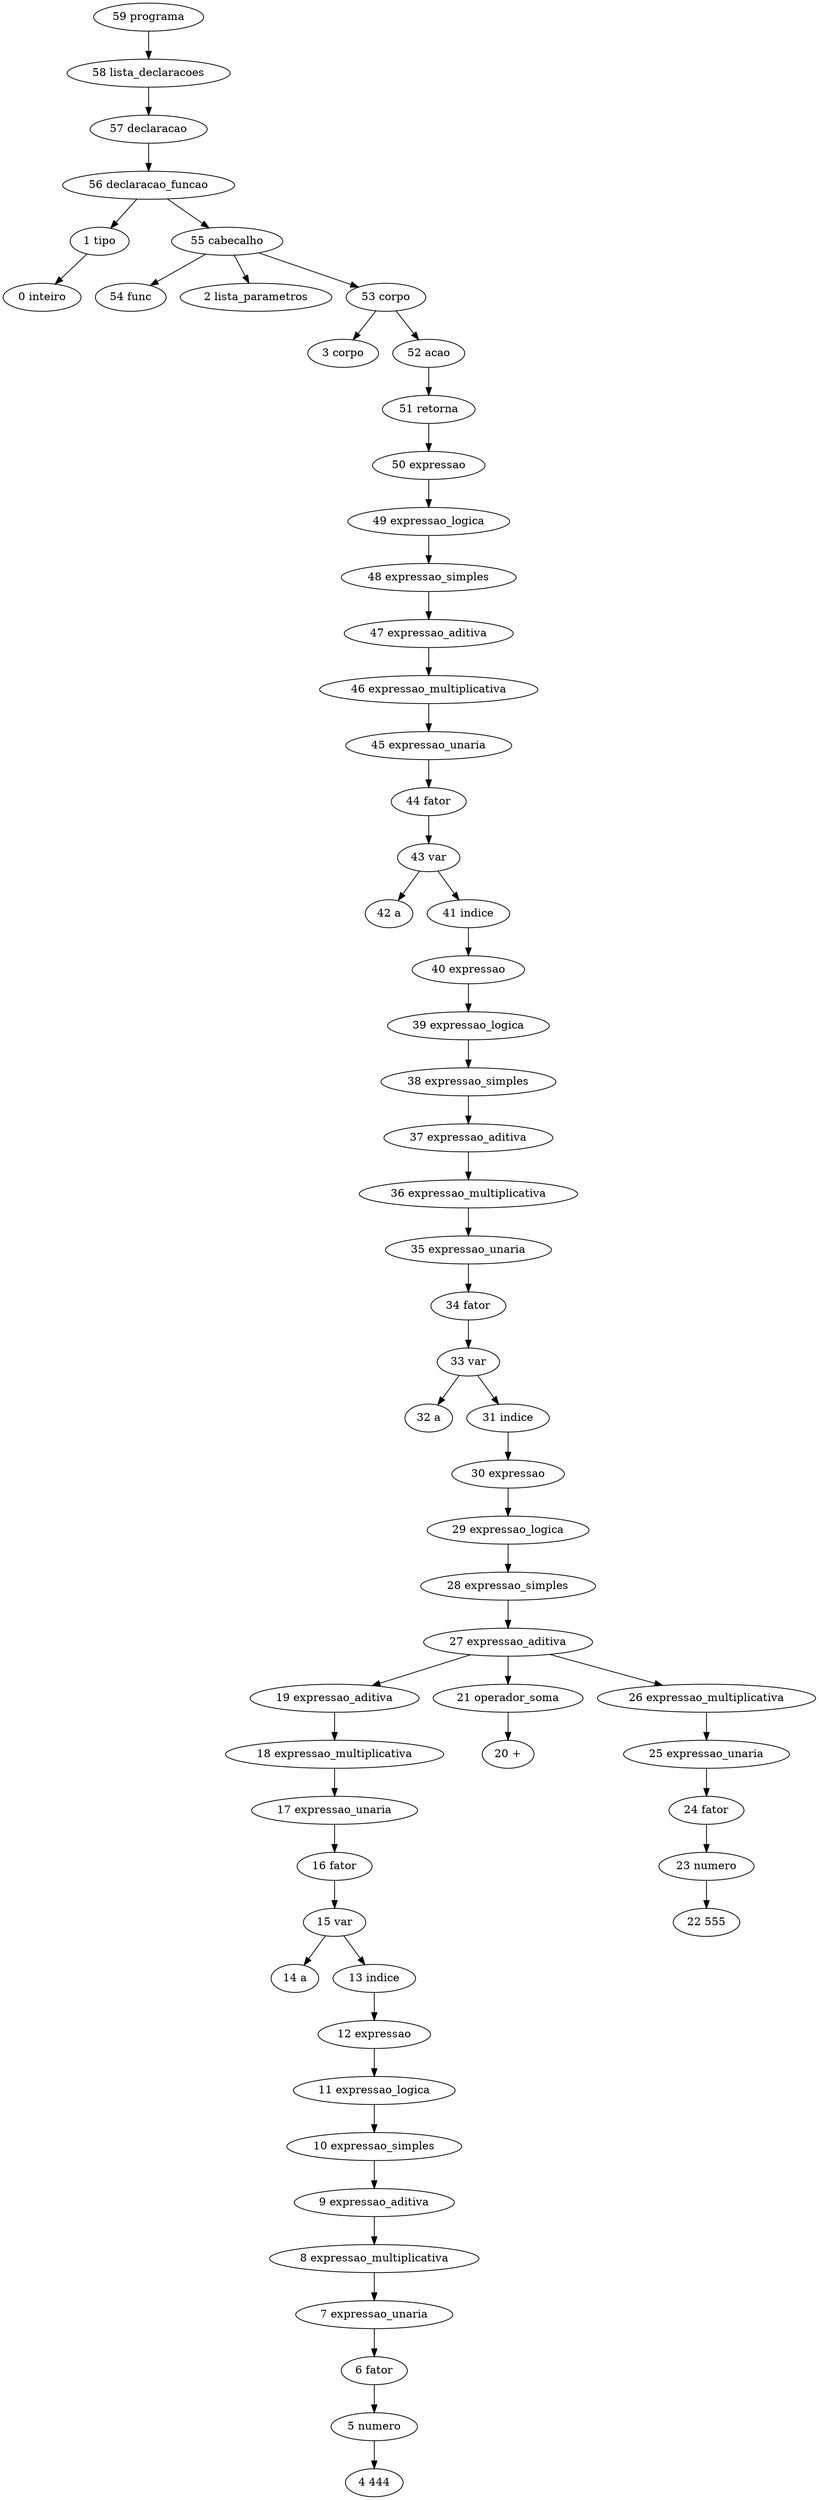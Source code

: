 // Análise sintática
digraph {
	"59 programa"
	"58 lista_declaracoes"
	"59 programa" -> "58 lista_declaracoes"
	"57 declaracao"
	"58 lista_declaracoes" -> "57 declaracao"
	"56 declaracao_funcao"
	"57 declaracao" -> "56 declaracao_funcao"
	"1 tipo"
	"56 declaracao_funcao" -> "1 tipo"
	"0 inteiro"
	"1 tipo" -> "0 inteiro"
	"55 cabecalho"
	"56 declaracao_funcao" -> "55 cabecalho"
	"54 func"
	"55 cabecalho" -> "54 func"
	"2 lista_parametros"
	"55 cabecalho" -> "2 lista_parametros"
	"53 corpo"
	"55 cabecalho" -> "53 corpo"
	"3 corpo"
	"53 corpo" -> "3 corpo"
	"52 acao"
	"53 corpo" -> "52 acao"
	"51 retorna"
	"52 acao" -> "51 retorna"
	"50 expressao"
	"51 retorna" -> "50 expressao"
	"49 expressao_logica"
	"50 expressao" -> "49 expressao_logica"
	"48 expressao_simples"
	"49 expressao_logica" -> "48 expressao_simples"
	"47 expressao_aditiva"
	"48 expressao_simples" -> "47 expressao_aditiva"
	"46 expressao_multiplicativa"
	"47 expressao_aditiva" -> "46 expressao_multiplicativa"
	"45 expressao_unaria"
	"46 expressao_multiplicativa" -> "45 expressao_unaria"
	"44 fator"
	"45 expressao_unaria" -> "44 fator"
	"43 var"
	"44 fator" -> "43 var"
	"42 a"
	"43 var" -> "42 a"
	"41 indice"
	"43 var" -> "41 indice"
	"40 expressao"
	"41 indice" -> "40 expressao"
	"39 expressao_logica"
	"40 expressao" -> "39 expressao_logica"
	"38 expressao_simples"
	"39 expressao_logica" -> "38 expressao_simples"
	"37 expressao_aditiva"
	"38 expressao_simples" -> "37 expressao_aditiva"
	"36 expressao_multiplicativa"
	"37 expressao_aditiva" -> "36 expressao_multiplicativa"
	"35 expressao_unaria"
	"36 expressao_multiplicativa" -> "35 expressao_unaria"
	"34 fator"
	"35 expressao_unaria" -> "34 fator"
	"33 var"
	"34 fator" -> "33 var"
	"32 a"
	"33 var" -> "32 a"
	"31 indice"
	"33 var" -> "31 indice"
	"30 expressao"
	"31 indice" -> "30 expressao"
	"29 expressao_logica"
	"30 expressao" -> "29 expressao_logica"
	"28 expressao_simples"
	"29 expressao_logica" -> "28 expressao_simples"
	"27 expressao_aditiva"
	"28 expressao_simples" -> "27 expressao_aditiva"
	"19 expressao_aditiva"
	"27 expressao_aditiva" -> "19 expressao_aditiva"
	"18 expressao_multiplicativa"
	"19 expressao_aditiva" -> "18 expressao_multiplicativa"
	"17 expressao_unaria"
	"18 expressao_multiplicativa" -> "17 expressao_unaria"
	"16 fator"
	"17 expressao_unaria" -> "16 fator"
	"15 var"
	"16 fator" -> "15 var"
	"14 a"
	"15 var" -> "14 a"
	"13 indice"
	"15 var" -> "13 indice"
	"12 expressao"
	"13 indice" -> "12 expressao"
	"11 expressao_logica"
	"12 expressao" -> "11 expressao_logica"
	"10 expressao_simples"
	"11 expressao_logica" -> "10 expressao_simples"
	"9 expressao_aditiva"
	"10 expressao_simples" -> "9 expressao_aditiva"
	"8 expressao_multiplicativa"
	"9 expressao_aditiva" -> "8 expressao_multiplicativa"
	"7 expressao_unaria"
	"8 expressao_multiplicativa" -> "7 expressao_unaria"
	"6 fator"
	"7 expressao_unaria" -> "6 fator"
	"5 numero"
	"6 fator" -> "5 numero"
	"4 444"
	"5 numero" -> "4 444"
	"21 operador_soma"
	"27 expressao_aditiva" -> "21 operador_soma"
	"20 +"
	"21 operador_soma" -> "20 +"
	"26 expressao_multiplicativa"
	"27 expressao_aditiva" -> "26 expressao_multiplicativa"
	"25 expressao_unaria"
	"26 expressao_multiplicativa" -> "25 expressao_unaria"
	"24 fator"
	"25 expressao_unaria" -> "24 fator"
	"23 numero"
	"24 fator" -> "23 numero"
	"22 555"
	"23 numero" -> "22 555"
}
